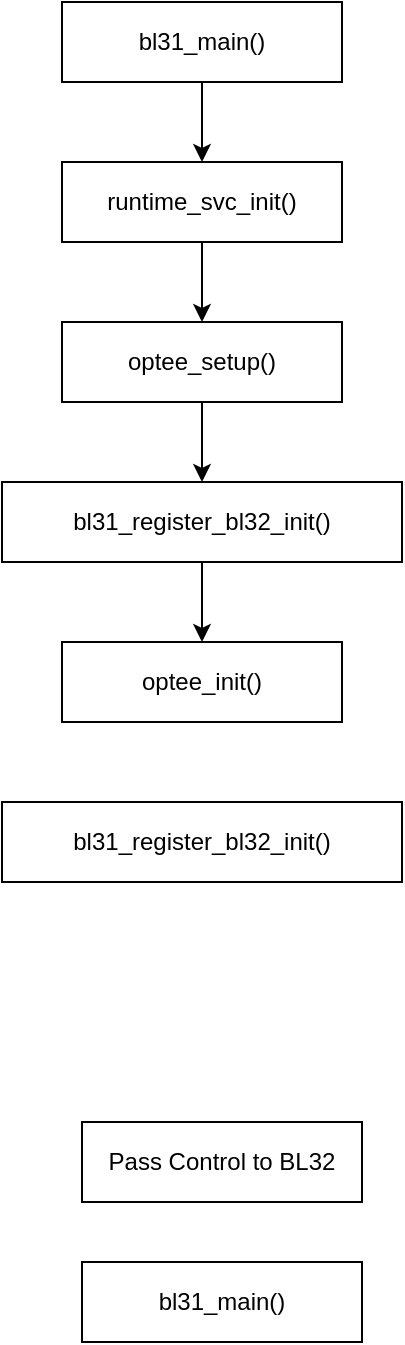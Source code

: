 <mxfile version="21.0.2" type="github">
  <diagram name="第 1 页" id="QRHOZtYr4ums3x9W75fd">
    <mxGraphModel dx="1136" dy="599" grid="1" gridSize="10" guides="1" tooltips="1" connect="1" arrows="1" fold="1" page="1" pageScale="1" pageWidth="2339" pageHeight="3300" math="0" shadow="0">
      <root>
        <mxCell id="0" />
        <mxCell id="1" parent="0" />
        <mxCell id="-8niDaf6iG7CoXGXTIaE-11" style="edgeStyle=orthogonalEdgeStyle;rounded=0;orthogonalLoop=1;jettySize=auto;html=1;exitX=0.5;exitY=1;exitDx=0;exitDy=0;entryX=0.5;entryY=0;entryDx=0;entryDy=0;" edge="1" parent="1" source="-8niDaf6iG7CoXGXTIaE-1">
          <mxGeometry relative="1" as="geometry">
            <mxPoint x="500" y="560" as="targetPoint" />
          </mxGeometry>
        </mxCell>
        <mxCell id="-8niDaf6iG7CoXGXTIaE-1" value="bl31_register_bl32_init()" style="rounded=0;whiteSpace=wrap;html=1;" vertex="1" parent="1">
          <mxGeometry x="400" y="480" width="200" height="40" as="geometry" />
        </mxCell>
        <mxCell id="-8niDaf6iG7CoXGXTIaE-2" value="bl31_main()" style="rounded=0;whiteSpace=wrap;html=1;" vertex="1" parent="1">
          <mxGeometry x="440" y="870" width="140" height="40" as="geometry" />
        </mxCell>
        <mxCell id="-8niDaf6iG7CoXGXTIaE-7" value="Pass Control to BL32" style="rounded=0;whiteSpace=wrap;html=1;" vertex="1" parent="1">
          <mxGeometry x="440" y="800" width="140" height="40" as="geometry" />
        </mxCell>
        <mxCell id="-8niDaf6iG7CoXGXTIaE-14" style="edgeStyle=orthogonalEdgeStyle;rounded=0;orthogonalLoop=1;jettySize=auto;html=1;exitX=0.5;exitY=1;exitDx=0;exitDy=0;entryX=0.5;entryY=0;entryDx=0;entryDy=0;" edge="1" parent="1" source="-8niDaf6iG7CoXGXTIaE-12" target="-8niDaf6iG7CoXGXTIaE-13">
          <mxGeometry relative="1" as="geometry" />
        </mxCell>
        <mxCell id="-8niDaf6iG7CoXGXTIaE-12" value="bl31_main()" style="rounded=0;whiteSpace=wrap;html=1;" vertex="1" parent="1">
          <mxGeometry x="430" y="240" width="140" height="40" as="geometry" />
        </mxCell>
        <mxCell id="-8niDaf6iG7CoXGXTIaE-20" style="edgeStyle=orthogonalEdgeStyle;rounded=0;orthogonalLoop=1;jettySize=auto;html=1;exitX=0.5;exitY=1;exitDx=0;exitDy=0;entryX=0.5;entryY=0;entryDx=0;entryDy=0;" edge="1" parent="1" source="-8niDaf6iG7CoXGXTIaE-13" target="-8niDaf6iG7CoXGXTIaE-18">
          <mxGeometry relative="1" as="geometry" />
        </mxCell>
        <mxCell id="-8niDaf6iG7CoXGXTIaE-13" value="runtime_svc_init()" style="rounded=0;whiteSpace=wrap;html=1;" vertex="1" parent="1">
          <mxGeometry x="430" y="320" width="140" height="40" as="geometry" />
        </mxCell>
        <mxCell id="-8niDaf6iG7CoXGXTIaE-17" value="optee_init()" style="rounded=0;whiteSpace=wrap;html=1;" vertex="1" parent="1">
          <mxGeometry x="430" y="560" width="140" height="40" as="geometry" />
        </mxCell>
        <mxCell id="-8niDaf6iG7CoXGXTIaE-19" style="edgeStyle=orthogonalEdgeStyle;rounded=0;orthogonalLoop=1;jettySize=auto;html=1;exitX=0.5;exitY=1;exitDx=0;exitDy=0;" edge="1" parent="1" source="-8niDaf6iG7CoXGXTIaE-18" target="-8niDaf6iG7CoXGXTIaE-1">
          <mxGeometry relative="1" as="geometry" />
        </mxCell>
        <mxCell id="-8niDaf6iG7CoXGXTIaE-18" value="optee_setup()" style="rounded=0;whiteSpace=wrap;html=1;" vertex="1" parent="1">
          <mxGeometry x="430" y="400" width="140" height="40" as="geometry" />
        </mxCell>
        <mxCell id="-8niDaf6iG7CoXGXTIaE-21" value="bl31_register_bl32_init()" style="rounded=0;whiteSpace=wrap;html=1;" vertex="1" parent="1">
          <mxGeometry x="400" y="640" width="200" height="40" as="geometry" />
        </mxCell>
      </root>
    </mxGraphModel>
  </diagram>
</mxfile>
